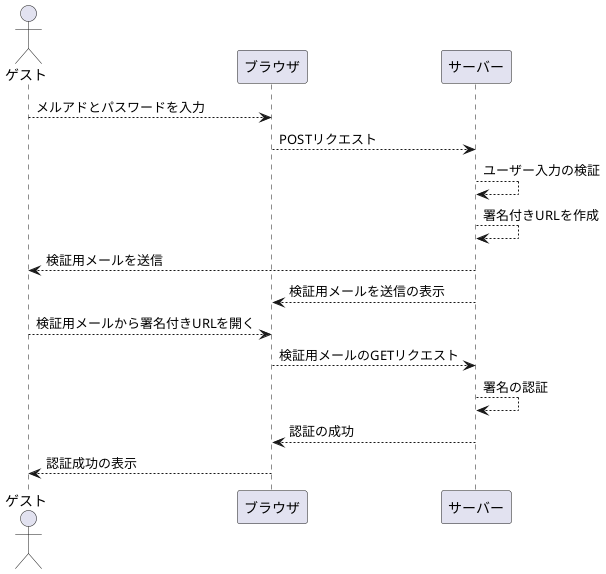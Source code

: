 @startuml register

actor ゲスト as g
participant ブラウザ as b
participant サーバー as s

g --> b: メルアドとパスワードを入力
b --> s: POSTリクエスト
s --> s: ユーザー入力の検証
s --> s: 署名付きURLを作成
s --> g: 検証用メールを送信
s --> b: 検証用メールを送信の表示
g --> b: 検証用メールから署名付きURLを開く
b --> s: 検証用メールのGETリクエスト
s --> s: 署名の認証
s --> b: 認証の成功
b --> g: 認証成功の表示


@enduml